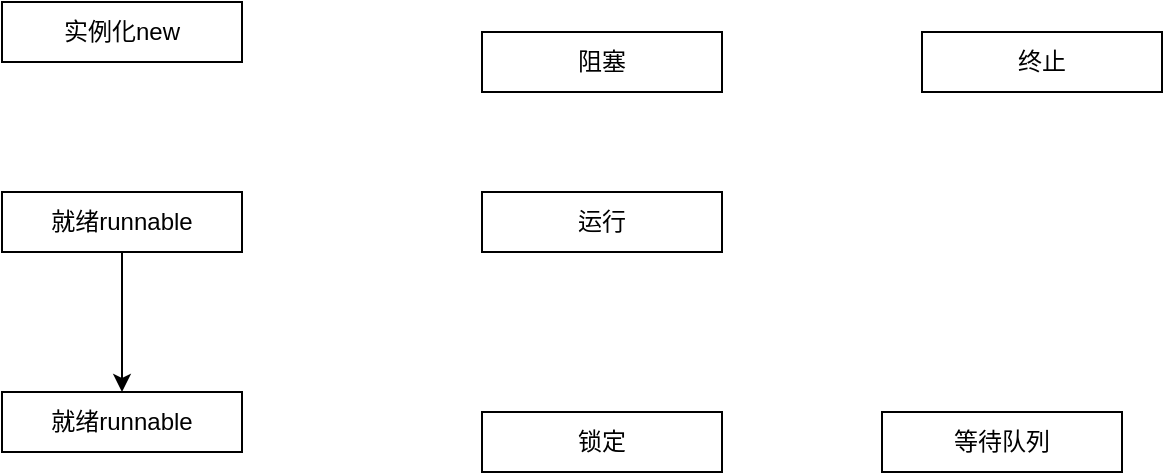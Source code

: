 <mxfile version="10.3.5" type="github"><diagram id="W6Y9eIPuN1CUzbKv96vU" name="Page-1"><mxGraphModel dx="840" dy="462" grid="1" gridSize="10" guides="1" tooltips="1" connect="1" arrows="1" fold="1" page="1" pageScale="1" pageWidth="827" pageHeight="1169" math="0" shadow="0"><root><mxCell id="0"/><mxCell id="1" parent="0"/><mxCell id="66fY28CiwXZmnQMeY5bw-1" value="实例化new" style="rounded=0;whiteSpace=wrap;html=1;" vertex="1" parent="1"><mxGeometry x="60" y="65" width="120" height="30" as="geometry"/></mxCell><mxCell id="66fY28CiwXZmnQMeY5bw-9" value="" style="edgeStyle=orthogonalEdgeStyle;rounded=0;orthogonalLoop=1;jettySize=auto;html=1;" edge="1" parent="1" source="66fY28CiwXZmnQMeY5bw-2" target="66fY28CiwXZmnQMeY5bw-8"><mxGeometry relative="1" as="geometry"/></mxCell><mxCell id="66fY28CiwXZmnQMeY5bw-2" value="就绪runnable" style="rounded=0;whiteSpace=wrap;html=1;" vertex="1" parent="1"><mxGeometry x="60" y="160" width="120" height="30" as="geometry"/></mxCell><mxCell id="66fY28CiwXZmnQMeY5bw-8" value="就绪runnable" style="rounded=0;whiteSpace=wrap;html=1;" vertex="1" parent="1"><mxGeometry x="60" y="260" width="120" height="30" as="geometry"/></mxCell><mxCell id="66fY28CiwXZmnQMeY5bw-3" value="运行" style="rounded=0;whiteSpace=wrap;html=1;" vertex="1" parent="1"><mxGeometry x="300" y="160" width="120" height="30" as="geometry"/></mxCell><mxCell id="66fY28CiwXZmnQMeY5bw-4" value="阻塞" style="rounded=0;whiteSpace=wrap;html=1;" vertex="1" parent="1"><mxGeometry x="300" y="80" width="120" height="30" as="geometry"/></mxCell><mxCell id="66fY28CiwXZmnQMeY5bw-5" value="终止" style="rounded=0;whiteSpace=wrap;html=1;" vertex="1" parent="1"><mxGeometry x="520" y="80" width="120" height="30" as="geometry"/></mxCell><mxCell id="66fY28CiwXZmnQMeY5bw-6" value="锁定" style="rounded=0;whiteSpace=wrap;html=1;" vertex="1" parent="1"><mxGeometry x="300" y="270" width="120" height="30" as="geometry"/></mxCell><mxCell id="66fY28CiwXZmnQMeY5bw-7" value="等待队列" style="rounded=0;whiteSpace=wrap;html=1;" vertex="1" parent="1"><mxGeometry x="500" y="270" width="120" height="30" as="geometry"/></mxCell></root></mxGraphModel></diagram></mxfile>
